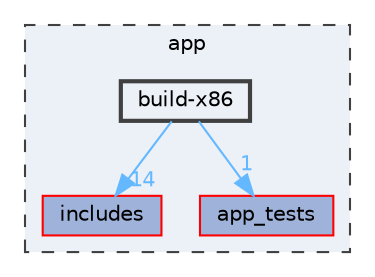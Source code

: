 digraph "app/build-x86"
{
 // LATEX_PDF_SIZE
  bgcolor="transparent";
  edge [fontname=Helvetica,fontsize=10,labelfontname=Helvetica,labelfontsize=10];
  node [fontname=Helvetica,fontsize=10,shape=box,height=0.2,width=0.4];
  compound=true
  subgraph clusterdir_d422163b96683743ed3963d4aac17747 {
    graph [ bgcolor="#ecf0f7", pencolor="grey25", label="app", fontname=Helvetica,fontsize=10 style="filled,dashed", URL="dir_d422163b96683743ed3963d4aac17747.html",tooltip=""]
  dir_1c5c03227cca0102ee47bee331c2b55d [label="includes", fillcolor="#9fb2da", color="red", style="filled", URL="dir_1c5c03227cca0102ee47bee331c2b55d.html",tooltip=""];
  dir_233f5a9e11cb958617720b9aa5e796d9 [label="app_tests", fillcolor="#9fb2da", color="red", style="filled", URL="dir_233f5a9e11cb958617720b9aa5e796d9.html",tooltip=""];
  dir_553b89355dc553d925151a21733cf86f [label="build-x86", fillcolor="#ecf0f7", color="grey25", style="filled,bold", URL="dir_553b89355dc553d925151a21733cf86f.html",tooltip=""];
  }
  dir_553b89355dc553d925151a21733cf86f->dir_1c5c03227cca0102ee47bee331c2b55d [headlabel="14", labeldistance=1.5 headhref="dir_000003_000016.html" href="dir_000003_000016.html" color="steelblue1" fontcolor="steelblue1"];
  dir_553b89355dc553d925151a21733cf86f->dir_233f5a9e11cb958617720b9aa5e796d9 [headlabel="1", labeldistance=1.5 headhref="dir_000003_000001.html" href="dir_000003_000001.html" color="steelblue1" fontcolor="steelblue1"];
}
